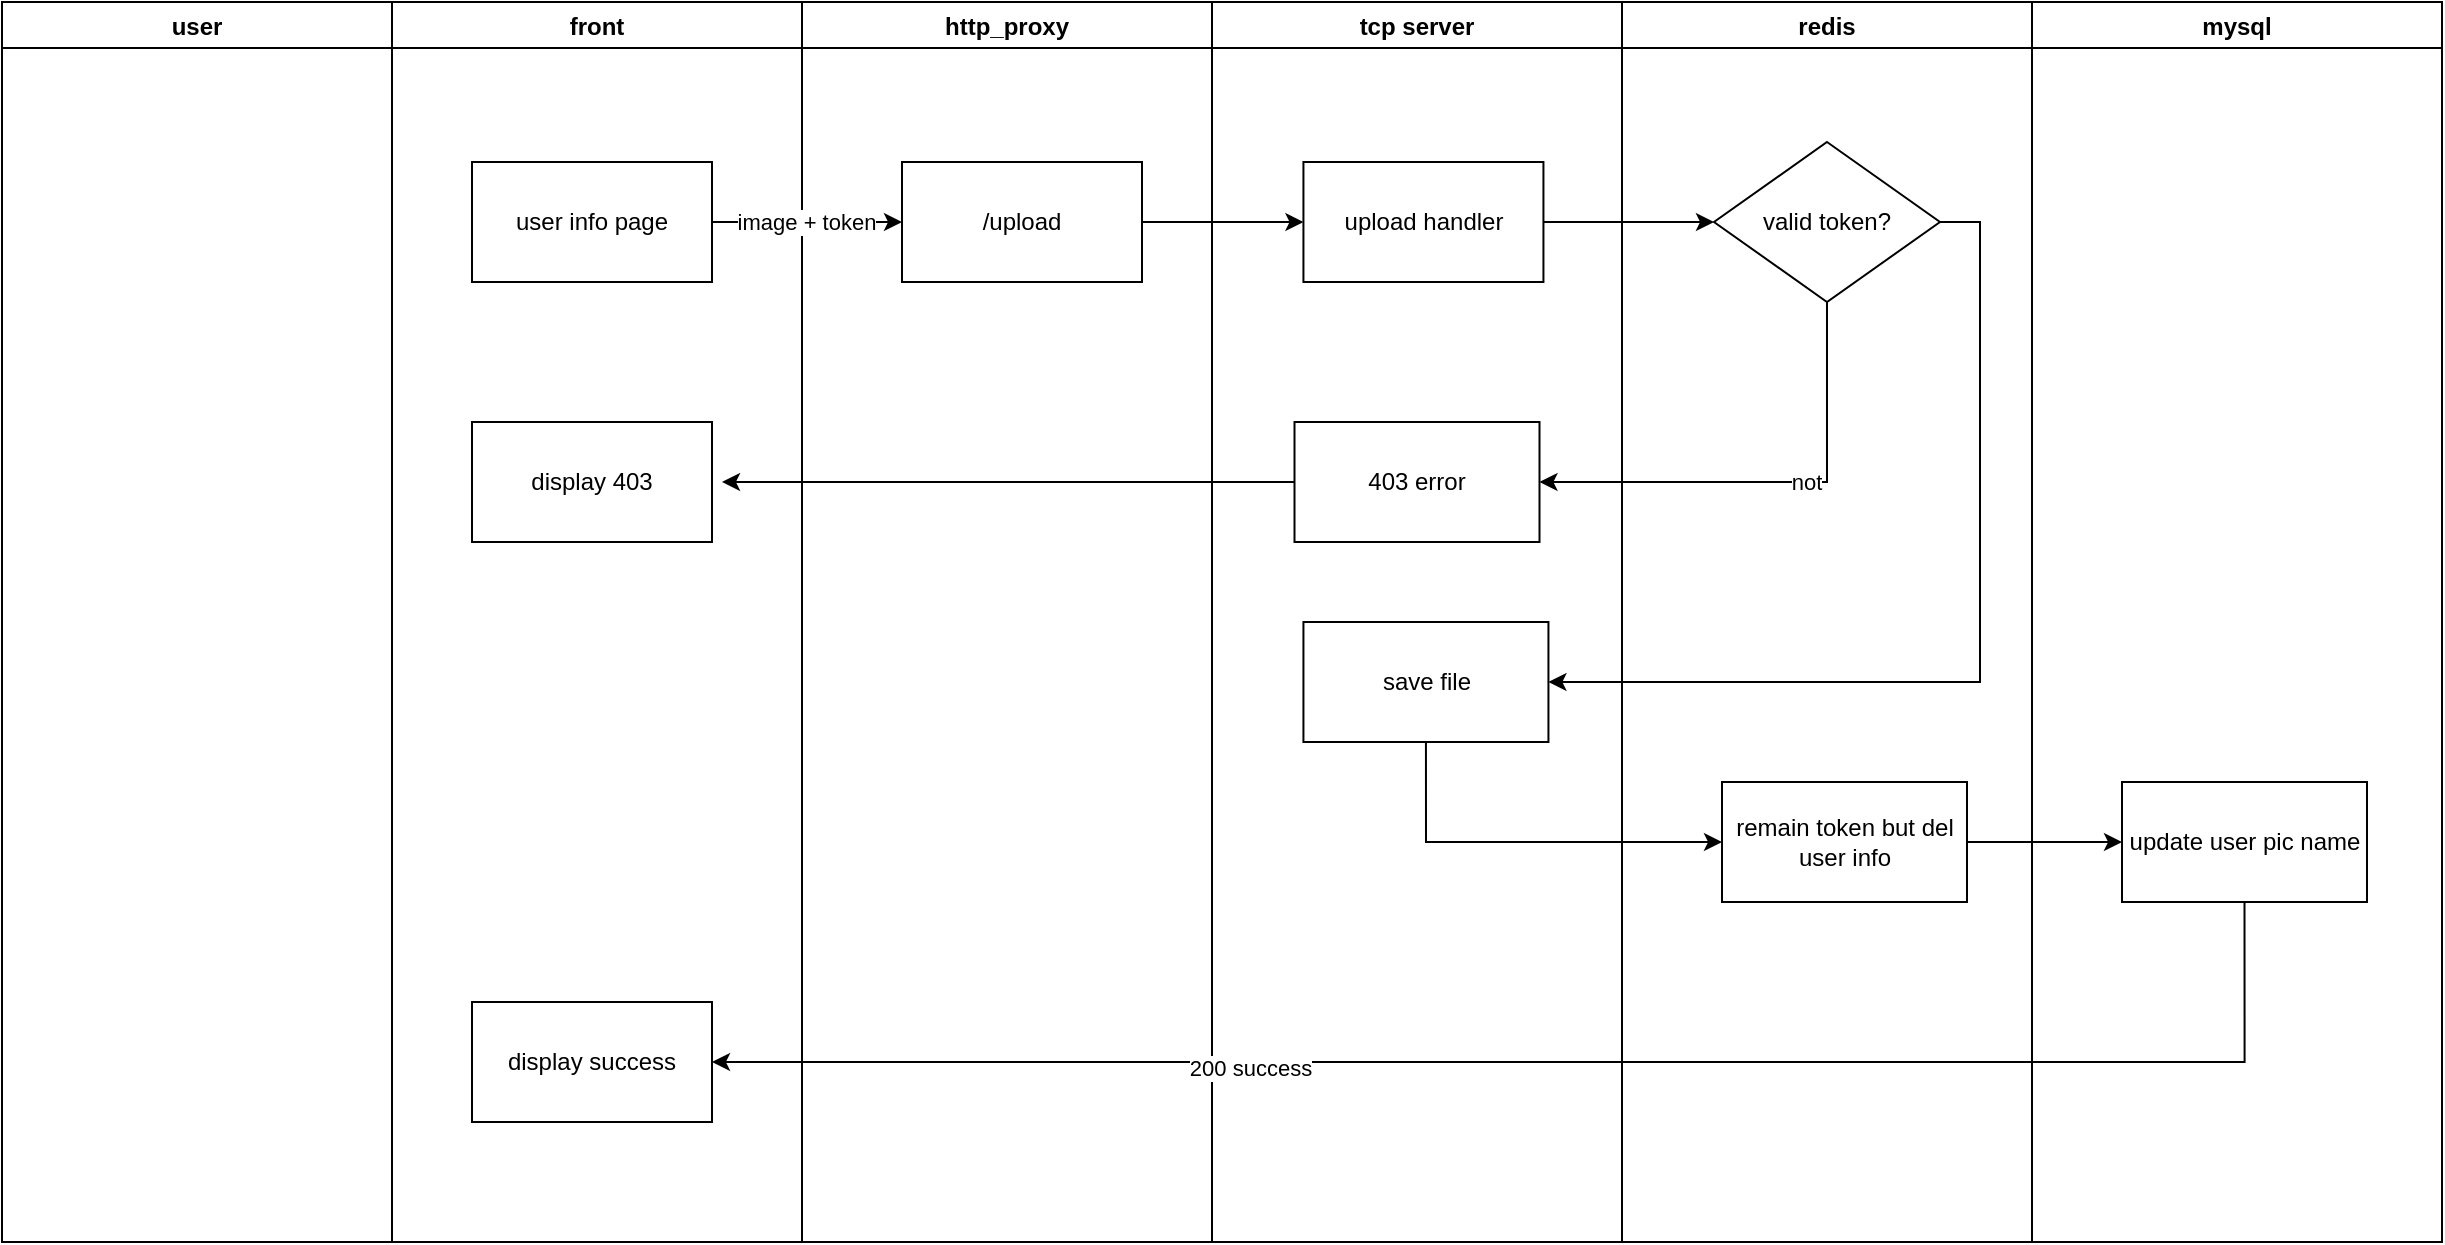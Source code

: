 <mxfile version="16.5.6" type="github"><diagram id="IemuaXq5Jafa3FOG4-sM" name="Page-1"><mxGraphModel dx="2598" dy="699" grid="1" gridSize="10" guides="1" tooltips="1" connect="1" arrows="1" fold="1" page="1" pageScale="1" pageWidth="1300" pageHeight="700" math="0" shadow="0"><root><mxCell id="0"/><mxCell id="1" parent="0"/><mxCell id="_qIB2CW_H26AFUyjVN2s-3" value="user" style="swimlane;" parent="1" vertex="1"><mxGeometry x="-1270" y="40" width="195" height="620" as="geometry"/></mxCell><mxCell id="_qIB2CW_H26AFUyjVN2s-4" value="front" style="swimlane;" parent="1" vertex="1"><mxGeometry x="-1075" y="40" width="205" height="620" as="geometry"/></mxCell><mxCell id="_qIB2CW_H26AFUyjVN2s-11" value="user info page" style="rounded=0;whiteSpace=wrap;html=1;" parent="_qIB2CW_H26AFUyjVN2s-4" vertex="1"><mxGeometry x="40" y="80" width="120" height="60" as="geometry"/></mxCell><mxCell id="_qIB2CW_H26AFUyjVN2s-35" value="display 403" style="rounded=0;whiteSpace=wrap;html=1;" parent="_qIB2CW_H26AFUyjVN2s-4" vertex="1"><mxGeometry x="40" y="210" width="120" height="60" as="geometry"/></mxCell><mxCell id="_qIB2CW_H26AFUyjVN2s-36" value="display success" style="rounded=0;whiteSpace=wrap;html=1;" parent="_qIB2CW_H26AFUyjVN2s-4" vertex="1"><mxGeometry x="40" y="500" width="120" height="60" as="geometry"/></mxCell><mxCell id="_qIB2CW_H26AFUyjVN2s-6" value="http_proxy" style="swimlane;" parent="1" vertex="1"><mxGeometry x="-870" y="40" width="205" height="620" as="geometry"/></mxCell><mxCell id="_qIB2CW_H26AFUyjVN2s-12" value="/upload" style="rounded=0;whiteSpace=wrap;html=1;" parent="_qIB2CW_H26AFUyjVN2s-6" vertex="1"><mxGeometry x="50" y="80" width="120" height="60" as="geometry"/></mxCell><mxCell id="_qIB2CW_H26AFUyjVN2s-7" value="tcp server" style="swimlane;" parent="1" vertex="1"><mxGeometry x="-665" y="40" width="205" height="620" as="geometry"/></mxCell><mxCell id="_qIB2CW_H26AFUyjVN2s-14" value="upload handler" style="rounded=0;whiteSpace=wrap;html=1;" parent="_qIB2CW_H26AFUyjVN2s-7" vertex="1"><mxGeometry x="45.72" y="80" width="120" height="60" as="geometry"/></mxCell><mxCell id="_qIB2CW_H26AFUyjVN2s-29" value="save file" style="rounded=0;whiteSpace=wrap;html=1;" parent="_qIB2CW_H26AFUyjVN2s-7" vertex="1"><mxGeometry x="45.72" y="310" width="122.5" height="60" as="geometry"/></mxCell><mxCell id="_qIB2CW_H26AFUyjVN2s-21" value="403 error" style="rounded=0;whiteSpace=wrap;html=1;" parent="_qIB2CW_H26AFUyjVN2s-7" vertex="1"><mxGeometry x="41.25" y="210" width="122.5" height="60" as="geometry"/></mxCell><mxCell id="_qIB2CW_H26AFUyjVN2s-8" value="redis" style="swimlane;" parent="1" vertex="1"><mxGeometry x="-460" y="40" width="205" height="620" as="geometry"/></mxCell><mxCell id="_qIB2CW_H26AFUyjVN2s-18" value="valid token?" style="rhombus;whiteSpace=wrap;html=1;" parent="_qIB2CW_H26AFUyjVN2s-8" vertex="1"><mxGeometry x="46" y="70" width="113" height="80" as="geometry"/></mxCell><mxCell id="OysR4HGZ8k0OTLIIhEmP-2" value="remain token but del&lt;br&gt;user info" style="rounded=0;whiteSpace=wrap;html=1;" parent="_qIB2CW_H26AFUyjVN2s-8" vertex="1"><mxGeometry x="50" y="390" width="122.5" height="60" as="geometry"/></mxCell><mxCell id="_qIB2CW_H26AFUyjVN2s-9" value="mysql" style="swimlane;" parent="1" vertex="1"><mxGeometry x="-255" y="40" width="205" height="620" as="geometry"/></mxCell><mxCell id="_qIB2CW_H26AFUyjVN2s-32" value="update user pic name" style="rounded=0;whiteSpace=wrap;html=1;" parent="_qIB2CW_H26AFUyjVN2s-9" vertex="1"><mxGeometry x="45" y="390" width="122.5" height="60" as="geometry"/></mxCell><mxCell id="_qIB2CW_H26AFUyjVN2s-13" style="edgeStyle=orthogonalEdgeStyle;rounded=0;orthogonalLoop=1;jettySize=auto;html=1;exitX=1;exitY=0.5;exitDx=0;exitDy=0;" parent="1" source="_qIB2CW_H26AFUyjVN2s-11" target="_qIB2CW_H26AFUyjVN2s-12" edge="1"><mxGeometry relative="1" as="geometry"/></mxCell><mxCell id="_qIB2CW_H26AFUyjVN2s-16" value="image + token" style="edgeLabel;html=1;align=center;verticalAlign=middle;resizable=0;points=[];" parent="_qIB2CW_H26AFUyjVN2s-13" vertex="1" connectable="0"><mxGeometry x="-0.406" y="-1" relative="1" as="geometry"><mxPoint x="19" y="-1" as="offset"/></mxGeometry></mxCell><mxCell id="_qIB2CW_H26AFUyjVN2s-17" style="edgeStyle=orthogonalEdgeStyle;rounded=0;orthogonalLoop=1;jettySize=auto;html=1;exitX=1;exitY=0.5;exitDx=0;exitDy=0;entryX=0;entryY=0.5;entryDx=0;entryDy=0;" parent="1" source="_qIB2CW_H26AFUyjVN2s-12" target="_qIB2CW_H26AFUyjVN2s-14" edge="1"><mxGeometry relative="1" as="geometry"/></mxCell><mxCell id="_qIB2CW_H26AFUyjVN2s-19" style="edgeStyle=orthogonalEdgeStyle;rounded=0;orthogonalLoop=1;jettySize=auto;html=1;exitX=1;exitY=0.5;exitDx=0;exitDy=0;entryX=0;entryY=0.5;entryDx=0;entryDy=0;" parent="1" source="_qIB2CW_H26AFUyjVN2s-14" target="_qIB2CW_H26AFUyjVN2s-18" edge="1"><mxGeometry relative="1" as="geometry"/></mxCell><mxCell id="_qIB2CW_H26AFUyjVN2s-23" style="edgeStyle=orthogonalEdgeStyle;rounded=0;orthogonalLoop=1;jettySize=auto;html=1;exitX=0;exitY=0.5;exitDx=0;exitDy=0;" parent="1" source="_qIB2CW_H26AFUyjVN2s-21" edge="1"><mxGeometry relative="1" as="geometry"><mxPoint x="-910" y="280" as="targetPoint"/></mxGeometry></mxCell><mxCell id="_qIB2CW_H26AFUyjVN2s-37" style="edgeStyle=orthogonalEdgeStyle;rounded=0;orthogonalLoop=1;jettySize=auto;html=1;exitX=0.5;exitY=1;exitDx=0;exitDy=0;entryX=1;entryY=0.5;entryDx=0;entryDy=0;" parent="1" source="_qIB2CW_H26AFUyjVN2s-32" target="_qIB2CW_H26AFUyjVN2s-36" edge="1"><mxGeometry relative="1" as="geometry"/></mxCell><mxCell id="_qIB2CW_H26AFUyjVN2s-38" value="200 success" style="edgeLabel;html=1;align=center;verticalAlign=middle;resizable=0;points=[];" parent="_qIB2CW_H26AFUyjVN2s-37" vertex="1" connectable="0"><mxGeometry x="0.365" y="3" relative="1" as="geometry"><mxPoint as="offset"/></mxGeometry></mxCell><mxCell id="_qIB2CW_H26AFUyjVN2s-22" style="edgeStyle=orthogonalEdgeStyle;rounded=0;orthogonalLoop=1;jettySize=auto;html=1;exitX=0.5;exitY=1;exitDx=0;exitDy=0;" parent="1" source="_qIB2CW_H26AFUyjVN2s-18" target="_qIB2CW_H26AFUyjVN2s-21" edge="1"><mxGeometry relative="1" as="geometry"><Array as="points"><mxPoint x="-357" y="280"/></Array></mxGeometry></mxCell><mxCell id="_qIB2CW_H26AFUyjVN2s-25" value="not" style="edgeLabel;html=1;align=center;verticalAlign=middle;resizable=0;points=[];" parent="_qIB2CW_H26AFUyjVN2s-22" vertex="1" connectable="0"><mxGeometry x="-0.135" relative="1" as="geometry"><mxPoint as="offset"/></mxGeometry></mxCell><mxCell id="OysR4HGZ8k0OTLIIhEmP-1" style="edgeStyle=orthogonalEdgeStyle;rounded=0;orthogonalLoop=1;jettySize=auto;html=1;exitX=1;exitY=0.5;exitDx=0;exitDy=0;entryX=1;entryY=0.5;entryDx=0;entryDy=0;" parent="1" source="_qIB2CW_H26AFUyjVN2s-18" target="_qIB2CW_H26AFUyjVN2s-29" edge="1"><mxGeometry relative="1" as="geometry"/></mxCell><mxCell id="OysR4HGZ8k0OTLIIhEmP-3" style="edgeStyle=orthogonalEdgeStyle;rounded=0;orthogonalLoop=1;jettySize=auto;html=1;exitX=0.5;exitY=1;exitDx=0;exitDy=0;entryX=0;entryY=0.5;entryDx=0;entryDy=0;" parent="1" source="_qIB2CW_H26AFUyjVN2s-29" target="OysR4HGZ8k0OTLIIhEmP-2" edge="1"><mxGeometry relative="1" as="geometry"/></mxCell><mxCell id="OysR4HGZ8k0OTLIIhEmP-4" style="edgeStyle=orthogonalEdgeStyle;rounded=0;orthogonalLoop=1;jettySize=auto;html=1;exitX=1;exitY=0.5;exitDx=0;exitDy=0;entryX=0;entryY=0.5;entryDx=0;entryDy=0;" parent="1" source="OysR4HGZ8k0OTLIIhEmP-2" target="_qIB2CW_H26AFUyjVN2s-32" edge="1"><mxGeometry relative="1" as="geometry"/></mxCell></root></mxGraphModel></diagram></mxfile>
